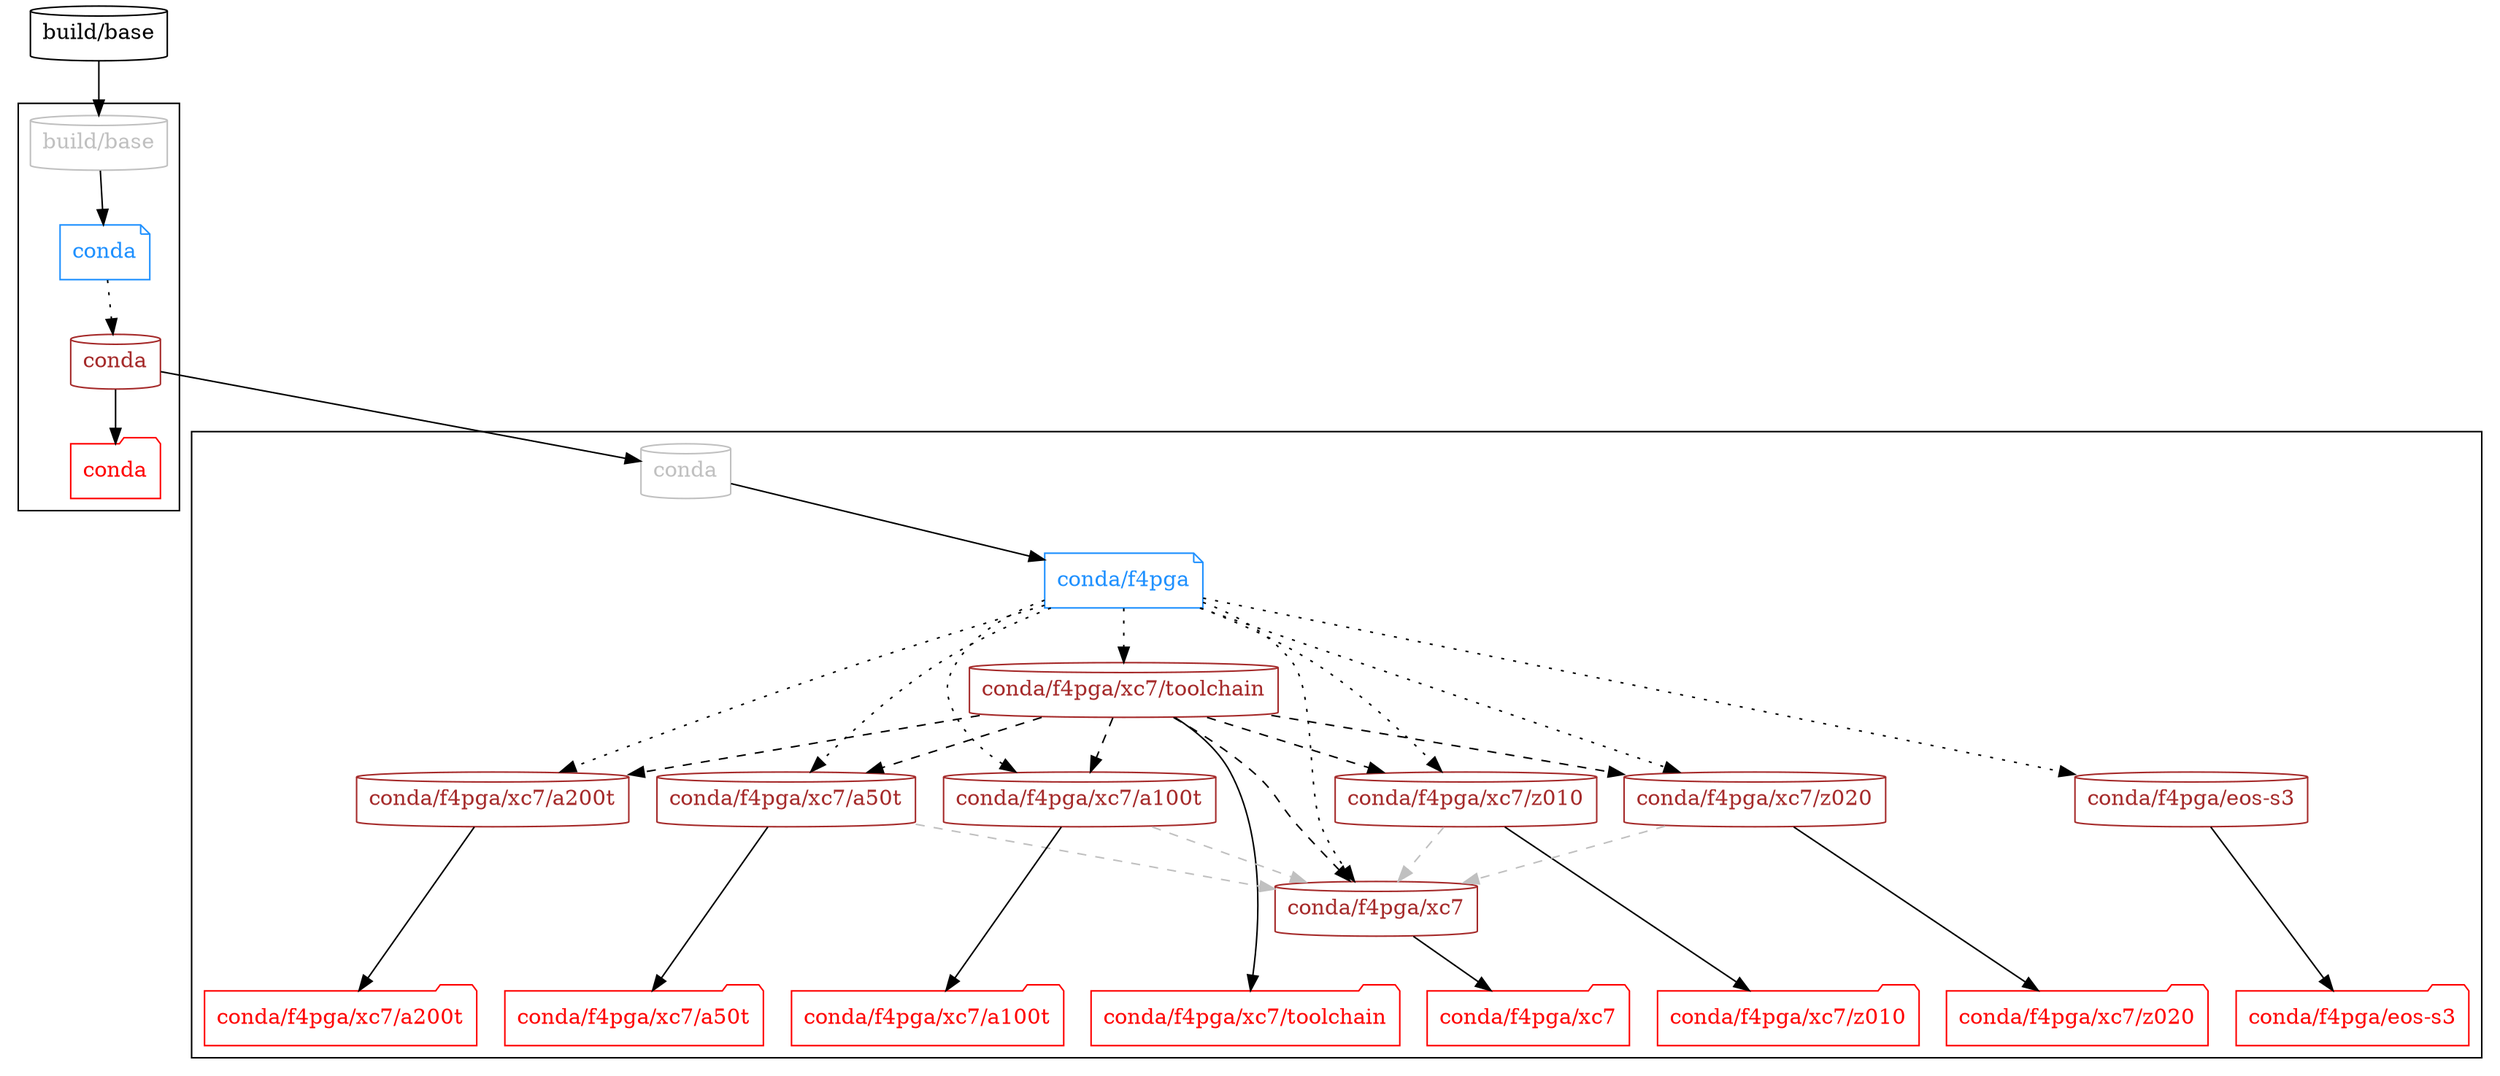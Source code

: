 # Authors:
#   Unai Martinez-Corral
#
# Copyright 2019-2022 Unai Martinez-Corral <unai.martinezcorral@ehu.eus>
#
# Licensed under the Apache License, Version 2.0 (the "License");
# you may not use this file except in compliance with the License.
# You may obtain a copy of the License at
#
#     http://www.apache.org/licenses/LICENSE-2.0
#
# Unless required by applicable law or agreed to in writing, software
# distributed under the License is distributed on an "AS IS" BASIS,
# WITHOUT WARRANTIES OR CONDITIONS OF ANY KIND, either express or implied.
# See the License for the specific language governing permissions and
# limitations under the License.
#
# SPDX-License-Identifier: Apache-2.0

digraph G {

  #splines=polyline; #curved
  newrank=true;

  # Dockerfiles

  { node [shape=note, color=dodgerblue, fontcolor=dodgerblue]
    d_conda     [label="conda"];
    d_f4pga [label="conda/f4pga"];
  }

  # Images

  { node [shape=cylinder]
    "build/base"
    { node [color=brown, fontcolor=brown]
      "conda"
      "conda/f4pga/xc7/toolchain"
      "conda/f4pga/xc7/a50t"
      "conda/f4pga/xc7/a100t"
      "conda/f4pga/xc7/a200t"
      "conda/f4pga/xc7/z010"
      "conda/f4pga/xc7/z020"
      "conda/f4pga/xc7"
      "conda/f4pga/eos-s3"
    }
  }

  # Workflows

  subgraph cluster_conda {
    "p_conda_build/base" [shape=cylinder, color=grey, fontcolor=grey, label="build/base"];
    d_conda -> "conda" [style=dotted];
    "t_conda" [shape=folder, color=red, fontcolor=red, label="conda"];
    "conda" -> "t_conda";
  }

  subgraph cluster_F4PGA {
    { rank=same
      node [shape=cylinder, color=grey, fontcolor=grey]
      "p_F4PGA_conda"  [label="conda"]
    }

    d_f4pga -> {
      "conda/f4pga/xc7/toolchain"
      { rank=same
        "conda/f4pga/xc7/a50t"
        "conda/f4pga/xc7/a100t"
        "conda/f4pga/xc7/a200t"
        "conda/f4pga/xc7/z010"
        "conda/f4pga/xc7/z020"
      }
      "conda/f4pga/xc7"
      "conda/f4pga/eos-s3"
    } [style=dotted];

    { rank=same
      node [shape=folder, color=red, fontcolor=red];
      "t_F4PGA_xc7_toolchain" [label="conda/f4pga/xc7/toolchain"];
      "t_F4PGA_xc7_a50t"      [label="conda/f4pga/xc7/a50t"];
      "t_F4PGA_xc7_a100t"     [label="conda/f4pga/xc7/a100t"];
      "t_F4PGA_xc7_a200t"     [label="conda/f4pga/xc7/a200t"];
      "t_F4PGA_xc7_z010"      [label="conda/f4pga/xc7/z010"];
      "t_F4PGA_xc7_z020"      [label="conda/f4pga/xc7/z020"];
      "t_F4PGA_xc7"           [label="conda/f4pga/xc7"];
      "t_F4PGA_eos-s3"        [label="conda/f4pga/eos-s3"];
    }

    "conda/f4pga/xc7/toolchain"  -> "t_F4PGA_xc7_toolchain";
    "conda/f4pga/xc7/a50t"       -> "t_F4PGA_xc7_a50t";
    "conda/f4pga/xc7/a100t"      -> "t_F4PGA_xc7_a100t";
    "conda/f4pga/xc7/a200t"      -> "t_F4PGA_xc7_a200t";
    "conda/f4pga/xc7/z010"       -> "t_F4PGA_xc7_z010";
    "conda/f4pga/xc7/z020"       -> "t_F4PGA_xc7_z020";
    "conda/f4pga/xc7"            -> "t_F4PGA_xc7";
    "conda/f4pga/eos-s3"         -> "t_F4PGA_eos-s3";
  }

  # Dockerfile dependencies

  "build/base" -> "p_conda_build/base" -> d_conda;

  "conda" -> "p_F4PGA_conda" -> d_f4pga;

  # Image dependencies

  { edge [style=dashed]
    "conda/f4pga/xc7/toolchain" -> "conda/f4pga/xc7/a50t";
    "conda/f4pga/xc7/toolchain" -> "conda/f4pga/xc7/a100t";
    "conda/f4pga/xc7/toolchain" -> "conda/f4pga/xc7/a200t";
    "conda/f4pga/xc7/toolchain" -> "conda/f4pga/xc7/z010";
    "conda/f4pga/xc7/toolchain" -> "conda/f4pga/xc7/z020";
    "conda/f4pga/xc7/toolchain" -> "conda/f4pga/xc7";
  }

  { edge [style=dashed, color=grey]
    "conda/f4pga/xc7/a50t"  -> "conda/f4pga/xc7";
    "conda/f4pga/xc7/a100t" -> "conda/f4pga/xc7";
    # TODO: This is temporarily disabled because of space limits on GitHub Actions default runners
    #"conda/f4pga/xc7/a200t" -> "conda/f4pga/xc7";
    "conda/f4pga/xc7/z010"  -> "conda/f4pga/xc7";
    "conda/f4pga/xc7/z020"  -> "conda/f4pga/xc7";
  }

}
